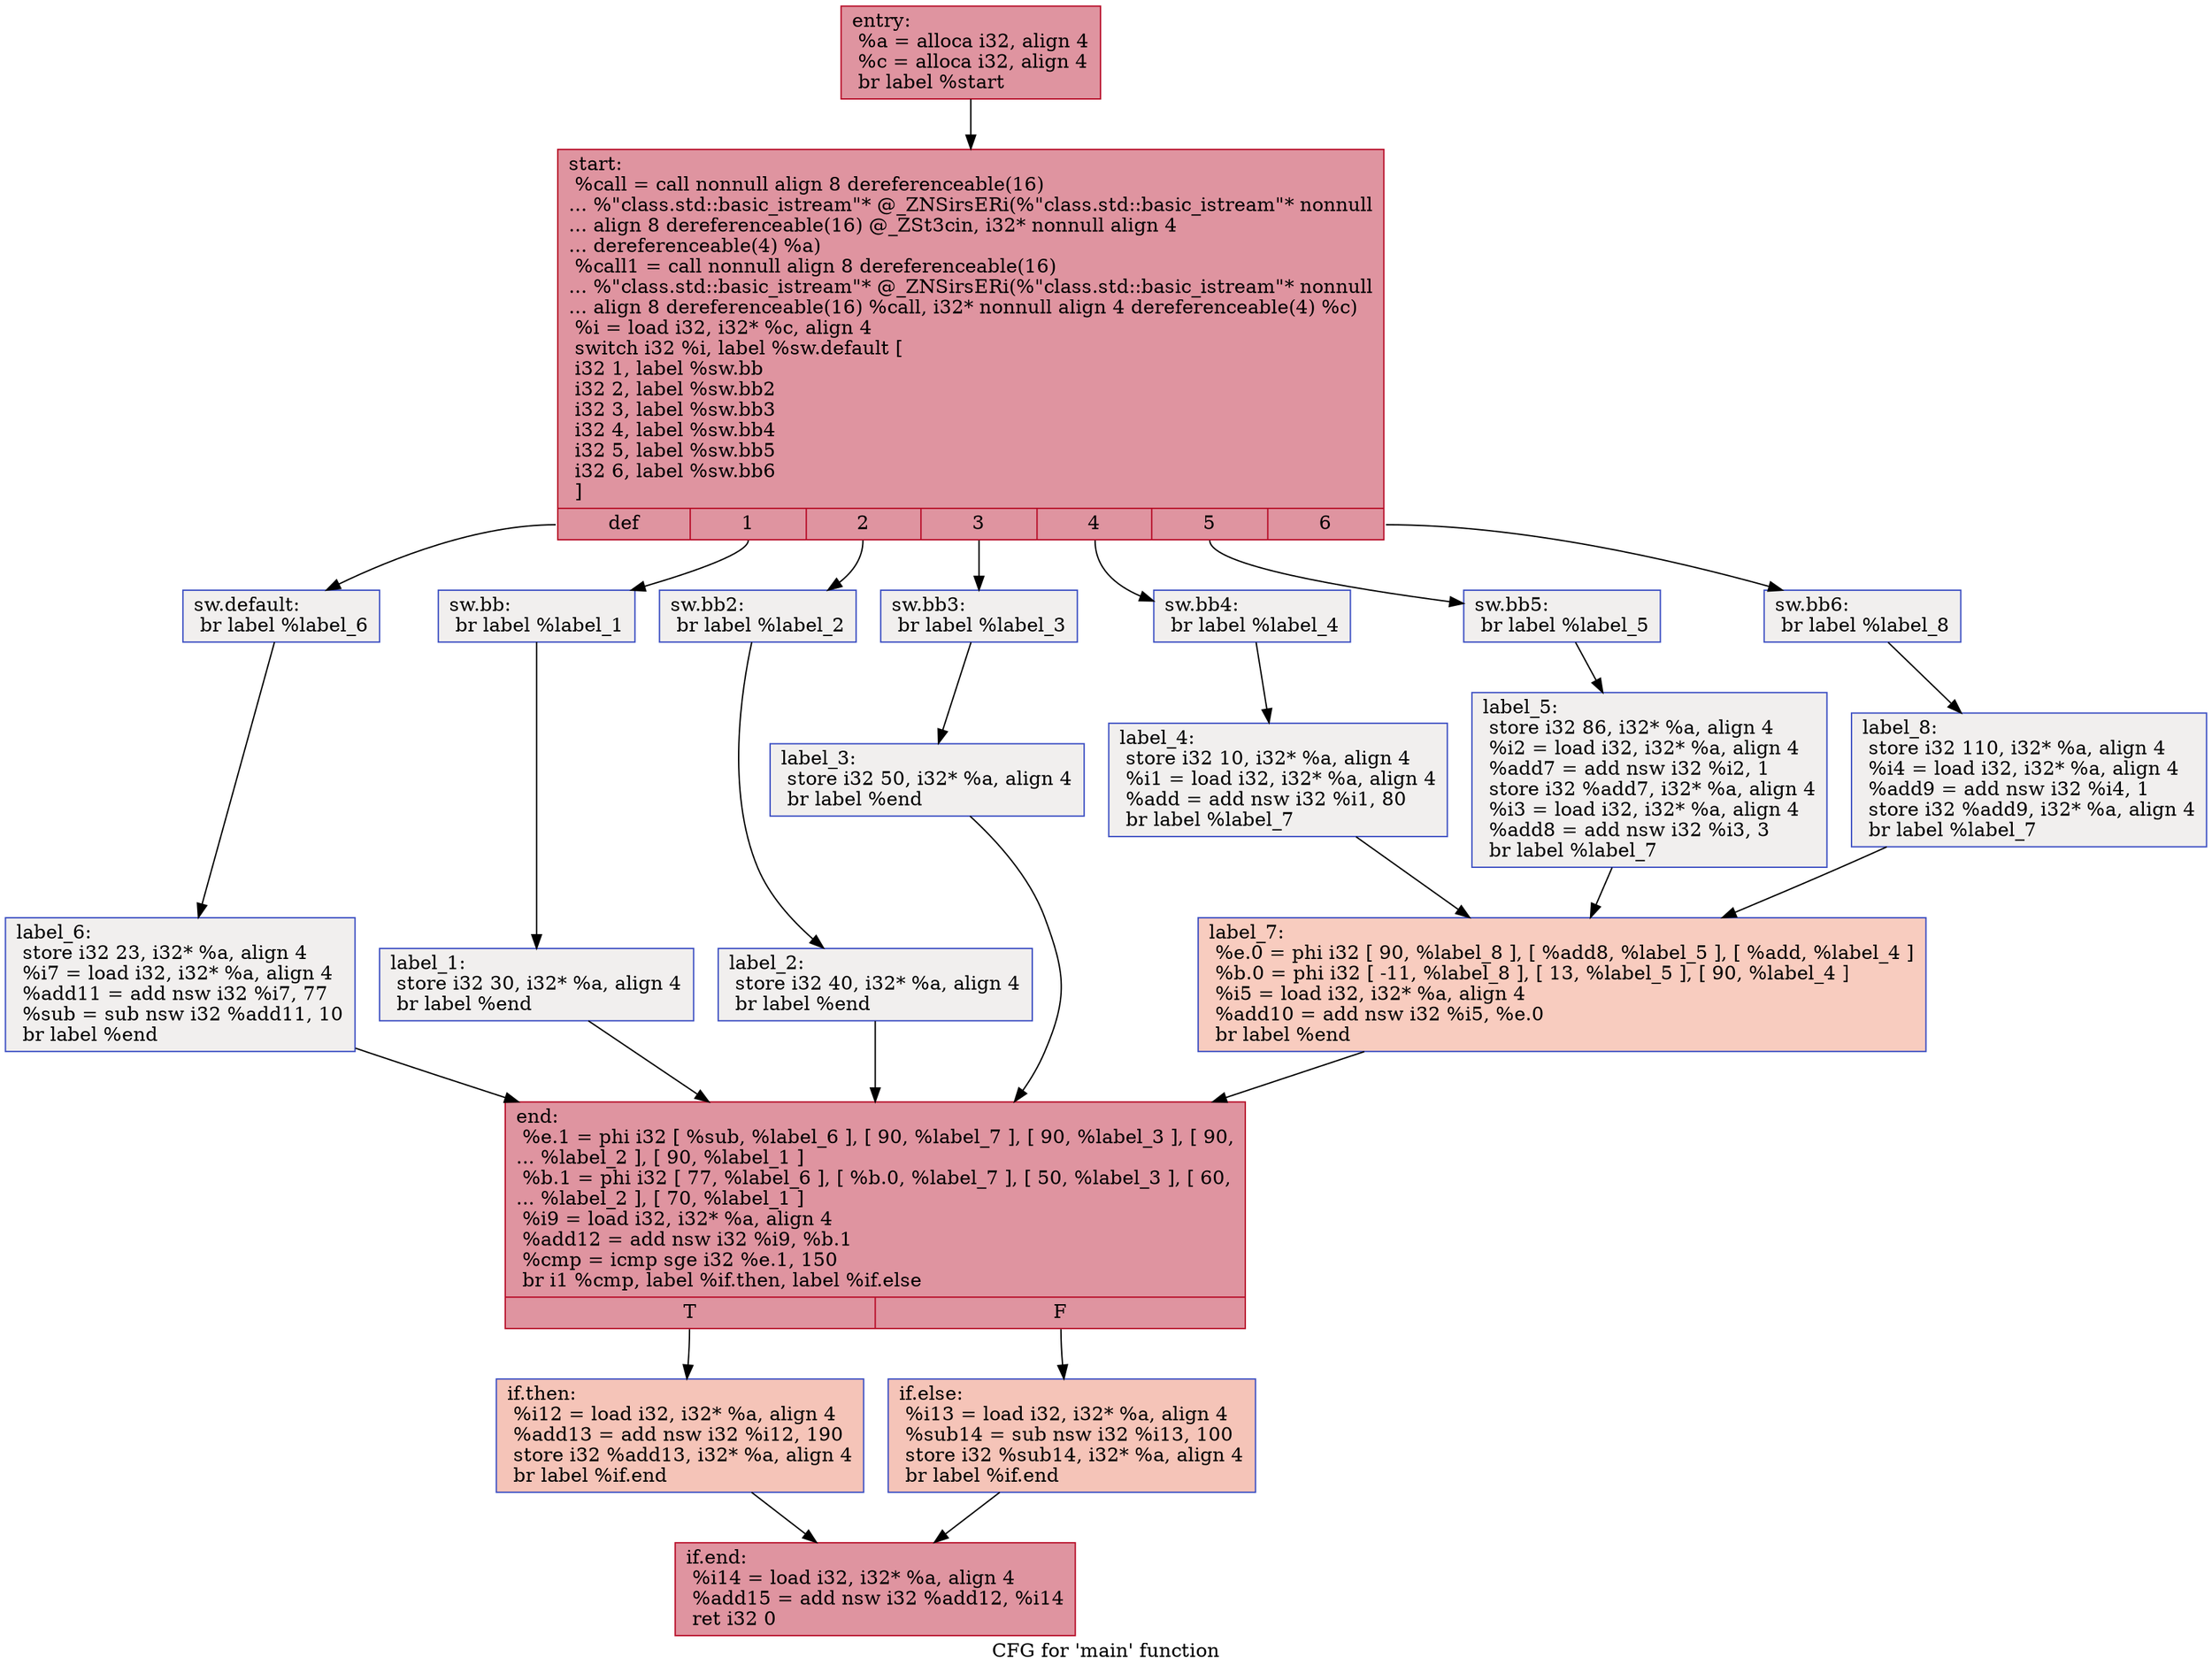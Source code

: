 digraph "CFG for 'main' function" {
	label="CFG for 'main' function";

	Node0x5556e15b5560 [shape=record,color="#b70d28ff", style=filled, fillcolor="#b70d2870",label="{entry:\l  %a = alloca i32, align 4\l  %c = alloca i32, align 4\l  br label %start\l}"];
	Node0x5556e15b5560 -> Node0x5556e15b57b0;
	Node0x5556e15b57b0 [shape=record,color="#b70d28ff", style=filled, fillcolor="#b70d2870",label="{start:                                            \l  %call = call nonnull align 8 dereferenceable(16)\l... %\"class.std::basic_istream\"* @_ZNSirsERi(%\"class.std::basic_istream\"* nonnull\l... align 8 dereferenceable(16) @_ZSt3cin, i32* nonnull align 4\l... dereferenceable(4) %a)\l  %call1 = call nonnull align 8 dereferenceable(16)\l... %\"class.std::basic_istream\"* @_ZNSirsERi(%\"class.std::basic_istream\"* nonnull\l... align 8 dereferenceable(16) %call, i32* nonnull align 4 dereferenceable(4) %c)\l  %i = load i32, i32* %c, align 4\l  switch i32 %i, label %sw.default [\l    i32 1, label %sw.bb\l    i32 2, label %sw.bb2\l    i32 3, label %sw.bb3\l    i32 4, label %sw.bb4\l    i32 5, label %sw.bb5\l    i32 6, label %sw.bb6\l  ]\l|{<s0>def|<s1>1|<s2>2|<s3>3|<s4>4|<s5>5|<s6>6}}"];
	Node0x5556e15b57b0:s0 -> Node0x5556e15b5c40;
	Node0x5556e15b57b0:s1 -> Node0x5556e15b5d20;
	Node0x5556e15b57b0:s2 -> Node0x5556e15b5e20;
	Node0x5556e15b57b0:s3 -> Node0x5556e15b5f20;
	Node0x5556e15b57b0:s4 -> Node0x5556e15b6020;
	Node0x5556e15b57b0:s5 -> Node0x5556e15b6120;
	Node0x5556e15b57b0:s6 -> Node0x5556e15b63c0;
	Node0x5556e15b5d20 [shape=record,color="#3d50c3ff", style=filled, fillcolor="#e0dbd870",label="{sw.bb:                                            \l  br label %label_1\l}"];
	Node0x5556e15b5d20 -> Node0x5556e15b66b0;
	Node0x5556e15b5e20 [shape=record,color="#3d50c3ff", style=filled, fillcolor="#e0dbd870",label="{sw.bb2:                                           \l  br label %label_2\l}"];
	Node0x5556e15b5e20 -> Node0x5556e15b6790;
	Node0x5556e15b5f20 [shape=record,color="#3d50c3ff", style=filled, fillcolor="#e0dbd870",label="{sw.bb3:                                           \l  br label %label_3\l}"];
	Node0x5556e15b5f20 -> Node0x5556e15b6870;
	Node0x5556e15b6020 [shape=record,color="#3d50c3ff", style=filled, fillcolor="#e0dbd870",label="{sw.bb4:                                           \l  br label %label_4\l}"];
	Node0x5556e15b6020 -> Node0x5556e15b6950;
	Node0x5556e15b6120 [shape=record,color="#3d50c3ff", style=filled, fillcolor="#e0dbd870",label="{sw.bb5:                                           \l  br label %label_5\l}"];
	Node0x5556e15b6120 -> Node0x5556e15b6a30;
	Node0x5556e15b63c0 [shape=record,color="#3d50c3ff", style=filled, fillcolor="#e0dbd870",label="{sw.bb6:                                           \l  br label %label_8\l}"];
	Node0x5556e15b63c0 -> Node0x5556e15b6b10;
	Node0x5556e15b5c40 [shape=record,color="#3d50c3ff", style=filled, fillcolor="#e0dbd870",label="{sw.default:                                       \l  br label %label_6\l}"];
	Node0x5556e15b5c40 -> Node0x5556e15b6bf0;
	Node0x5556e15b66b0 [shape=record,color="#3d50c3ff", style=filled, fillcolor="#e0dbd870",label="{label_1:                                          \l  store i32 30, i32* %a, align 4\l  br label %end\l}"];
	Node0x5556e15b66b0 -> Node0x5556e15b6d90;
	Node0x5556e15b6790 [shape=record,color="#3d50c3ff", style=filled, fillcolor="#e0dbd870",label="{label_2:                                          \l  store i32 40, i32* %a, align 4\l  br label %end\l}"];
	Node0x5556e15b6790 -> Node0x5556e15b6d90;
	Node0x5556e15b6870 [shape=record,color="#3d50c3ff", style=filled, fillcolor="#e0dbd870",label="{label_3:                                          \l  store i32 50, i32* %a, align 4\l  br label %end\l}"];
	Node0x5556e15b6870 -> Node0x5556e15b6d90;
	Node0x5556e15b6950 [shape=record,color="#3d50c3ff", style=filled, fillcolor="#e0dbd870",label="{label_4:                                          \l  store i32 10, i32* %a, align 4\l  %i1 = load i32, i32* %a, align 4\l  %add = add nsw i32 %i1, 80\l  br label %label_7\l}"];
	Node0x5556e15b6950 -> Node0x5556e15b7300;
	Node0x5556e15b6a30 [shape=record,color="#3d50c3ff", style=filled, fillcolor="#e0dbd870",label="{label_5:                                          \l  store i32 86, i32* %a, align 4\l  %i2 = load i32, i32* %a, align 4\l  %add7 = add nsw i32 %i2, 1\l  store i32 %add7, i32* %a, align 4\l  %i3 = load i32, i32* %a, align 4\l  %add8 = add nsw i32 %i3, 3\l  br label %label_7\l}"];
	Node0x5556e15b6a30 -> Node0x5556e15b7300;
	Node0x5556e15b6b10 [shape=record,color="#3d50c3ff", style=filled, fillcolor="#e0dbd870",label="{label_8:                                          \l  store i32 110, i32* %a, align 4\l  %i4 = load i32, i32* %a, align 4\l  %add9 = add nsw i32 %i4, 1\l  store i32 %add9, i32* %a, align 4\l  br label %label_7\l}"];
	Node0x5556e15b6b10 -> Node0x5556e15b7300;
	Node0x5556e15b7300 [shape=record,color="#3d50c3ff", style=filled, fillcolor="#f08b6e70",label="{label_7:                                          \l  %e.0 = phi i32 [ 90, %label_8 ], [ %add8, %label_5 ], [ %add, %label_4 ]\l  %b.0 = phi i32 [ -11, %label_8 ], [ 13, %label_5 ], [ 90, %label_4 ]\l  %i5 = load i32, i32* %a, align 4\l  %add10 = add nsw i32 %i5, %e.0\l  br label %end\l}"];
	Node0x5556e15b7300 -> Node0x5556e15b6d90;
	Node0x5556e15b6bf0 [shape=record,color="#3d50c3ff", style=filled, fillcolor="#e0dbd870",label="{label_6:                                          \l  store i32 23, i32* %a, align 4\l  %i7 = load i32, i32* %a, align 4\l  %add11 = add nsw i32 %i7, 77\l  %sub = sub nsw i32 %add11, 10\l  br label %end\l}"];
	Node0x5556e15b6bf0 -> Node0x5556e15b6d90;
	Node0x5556e15b6d90 [shape=record,color="#b70d28ff", style=filled, fillcolor="#b70d2870",label="{end:                                              \l  %e.1 = phi i32 [ %sub, %label_6 ], [ 90, %label_7 ], [ 90, %label_3 ], [ 90,\l... %label_2 ], [ 90, %label_1 ]\l  %b.1 = phi i32 [ 77, %label_6 ], [ %b.0, %label_7 ], [ 50, %label_3 ], [ 60,\l... %label_2 ], [ 70, %label_1 ]\l  %i9 = load i32, i32* %a, align 4\l  %add12 = add nsw i32 %i9, %b.1\l  %cmp = icmp sge i32 %e.1, 150\l  br i1 %cmp, label %if.then, label %if.else\l|{<s0>T|<s1>F}}"];
	Node0x5556e15b6d90:s0 -> Node0x5556e15b92c0;
	Node0x5556e15b6d90:s1 -> Node0x5556e15b9330;
	Node0x5556e15b92c0 [shape=record,color="#3d50c3ff", style=filled, fillcolor="#e97a5f70",label="{if.then:                                          \l  %i12 = load i32, i32* %a, align 4\l  %add13 = add nsw i32 %i12, 190\l  store i32 %add13, i32* %a, align 4\l  br label %if.end\l}"];
	Node0x5556e15b92c0 -> Node0x5556e15b9650;
	Node0x5556e15b9330 [shape=record,color="#3d50c3ff", style=filled, fillcolor="#e97a5f70",label="{if.else:                                          \l  %i13 = load i32, i32* %a, align 4\l  %sub14 = sub nsw i32 %i13, 100\l  store i32 %sub14, i32* %a, align 4\l  br label %if.end\l}"];
	Node0x5556e15b9330 -> Node0x5556e15b9650;
	Node0x5556e15b9650 [shape=record,color="#b70d28ff", style=filled, fillcolor="#b70d2870",label="{if.end:                                           \l  %i14 = load i32, i32* %a, align 4\l  %add15 = add nsw i32 %add12, %i14\l  ret i32 0\l}"];
}
